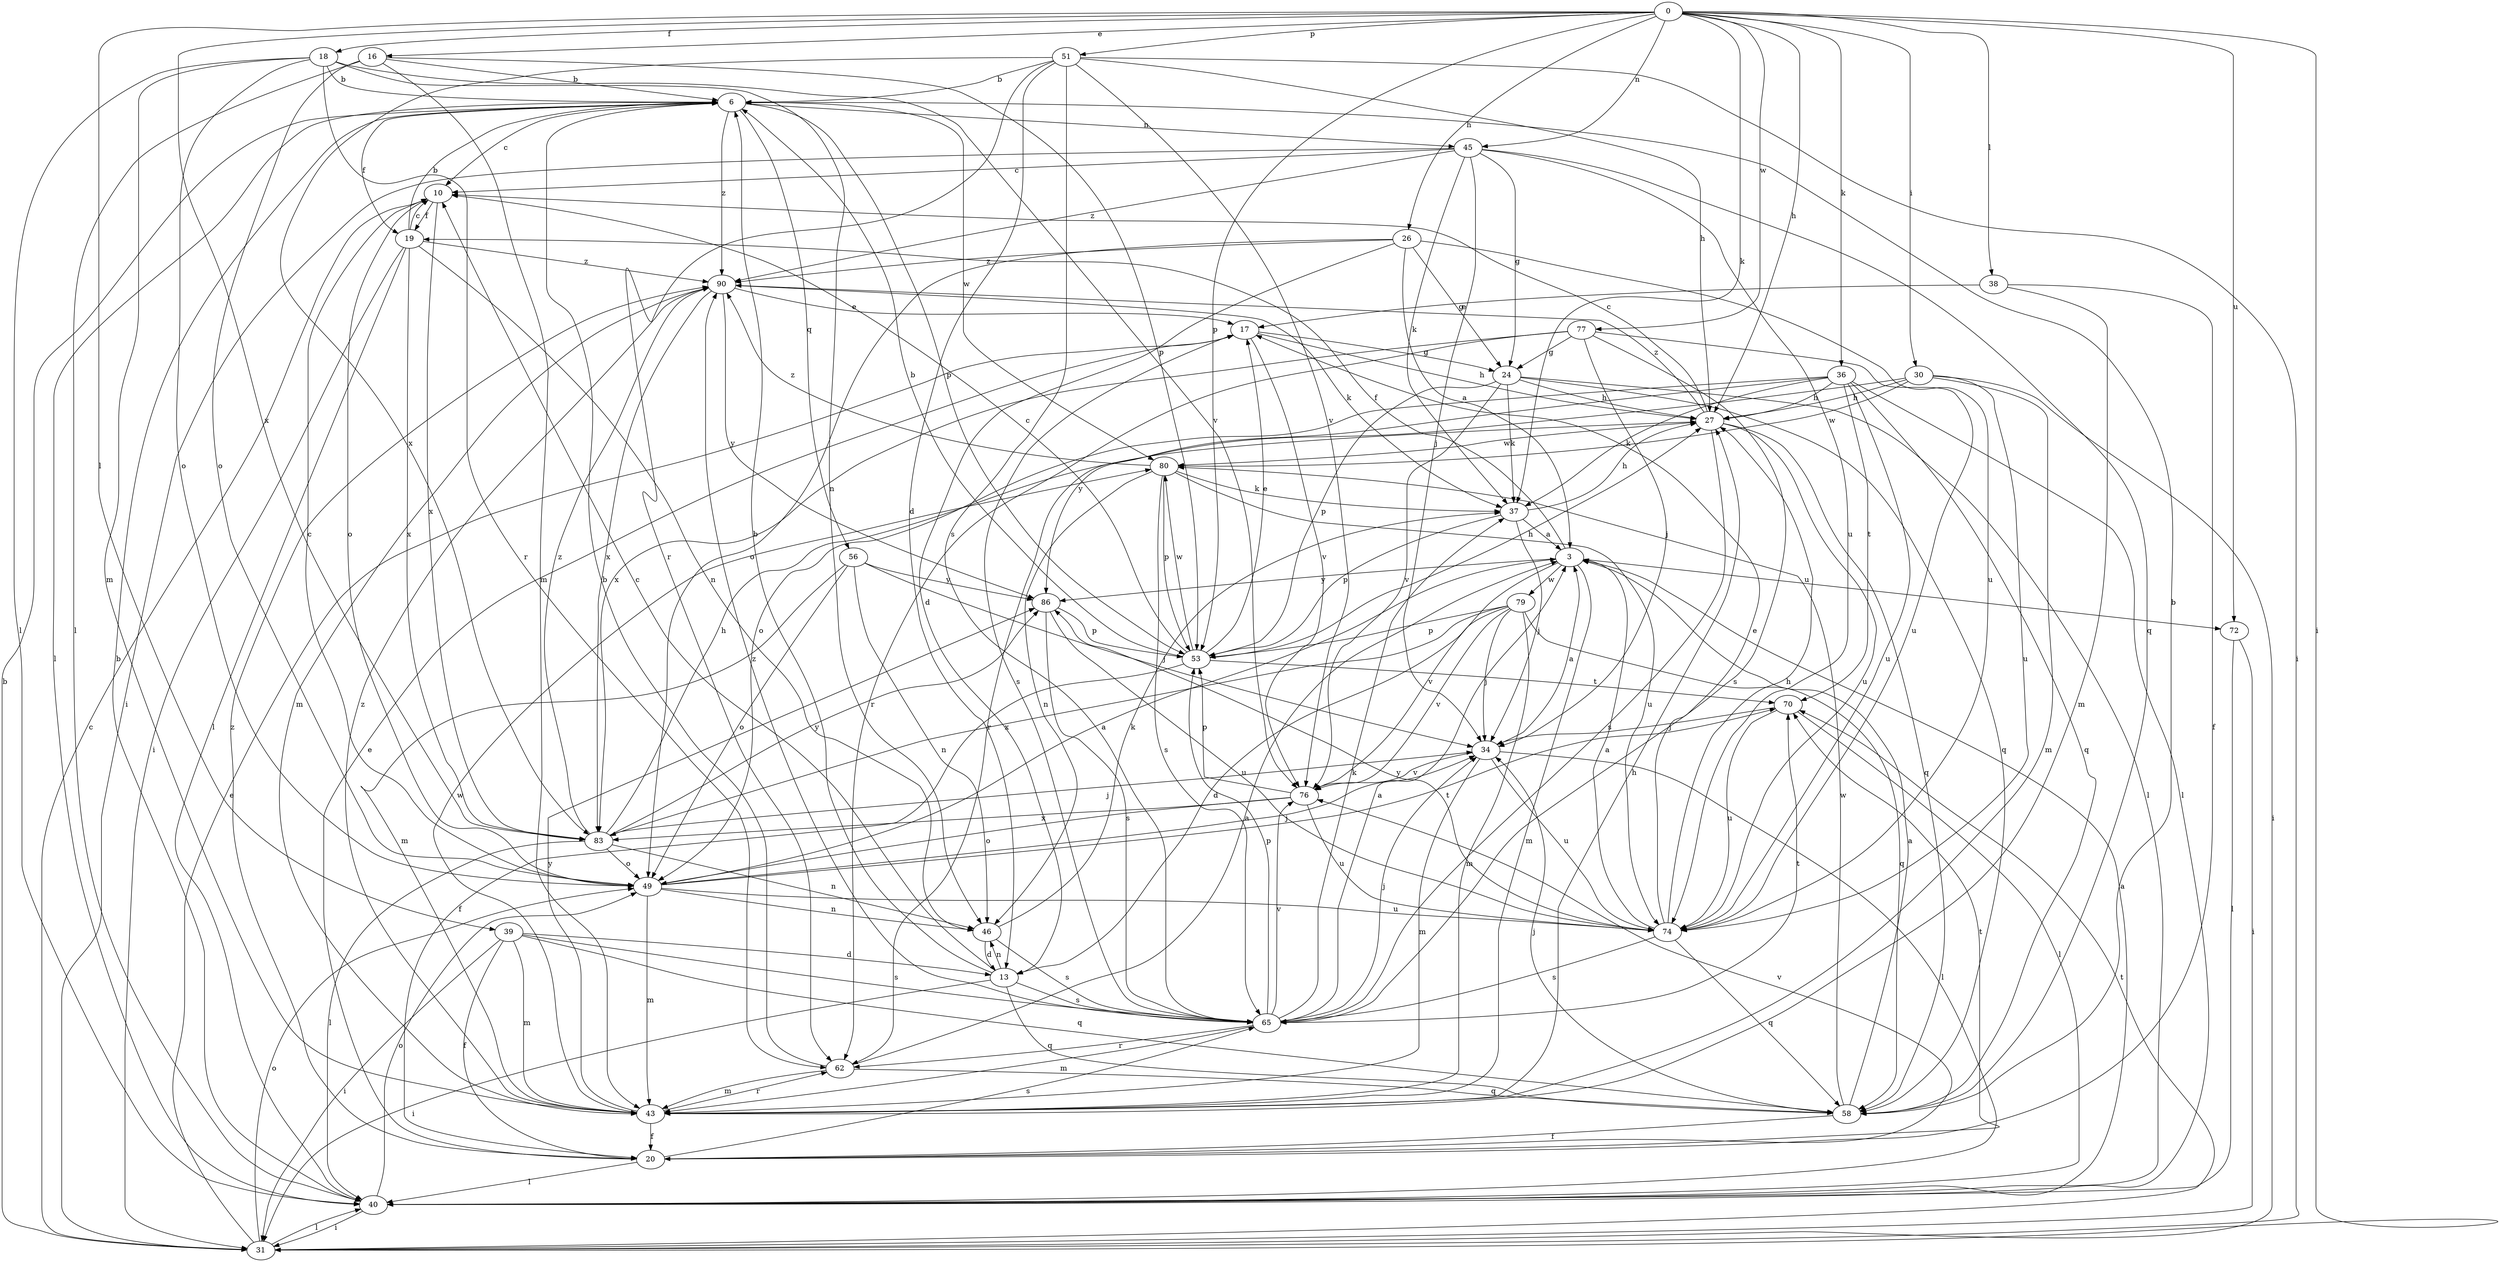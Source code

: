 strict digraph  {
0;
3;
6;
10;
13;
16;
17;
18;
19;
20;
24;
26;
27;
30;
31;
34;
36;
37;
38;
39;
40;
43;
45;
46;
49;
51;
53;
56;
58;
62;
65;
70;
72;
74;
76;
77;
79;
80;
83;
86;
90;
0 -> 16  [label=e];
0 -> 18  [label=f];
0 -> 26  [label=h];
0 -> 27  [label=h];
0 -> 30  [label=i];
0 -> 31  [label=i];
0 -> 36  [label=k];
0 -> 37  [label=k];
0 -> 38  [label=l];
0 -> 39  [label=l];
0 -> 45  [label=n];
0 -> 51  [label=p];
0 -> 53  [label=p];
0 -> 72  [label=u];
0 -> 77  [label=w];
0 -> 83  [label=x];
3 -> 19  [label=f];
3 -> 43  [label=m];
3 -> 72  [label=u];
3 -> 76  [label=v];
3 -> 79  [label=w];
3 -> 86  [label=y];
6 -> 10  [label=c];
6 -> 19  [label=f];
6 -> 40  [label=l];
6 -> 45  [label=n];
6 -> 53  [label=p];
6 -> 56  [label=q];
6 -> 80  [label=w];
6 -> 90  [label=z];
10 -> 19  [label=f];
10 -> 49  [label=o];
10 -> 83  [label=x];
13 -> 6  [label=b];
13 -> 10  [label=c];
13 -> 31  [label=i];
13 -> 46  [label=n];
13 -> 58  [label=q];
13 -> 65  [label=s];
16 -> 6  [label=b];
16 -> 40  [label=l];
16 -> 43  [label=m];
16 -> 49  [label=o];
16 -> 53  [label=p];
17 -> 24  [label=g];
17 -> 27  [label=h];
17 -> 65  [label=s];
17 -> 76  [label=v];
18 -> 6  [label=b];
18 -> 40  [label=l];
18 -> 43  [label=m];
18 -> 46  [label=n];
18 -> 49  [label=o];
18 -> 62  [label=r];
18 -> 76  [label=v];
19 -> 6  [label=b];
19 -> 10  [label=c];
19 -> 31  [label=i];
19 -> 40  [label=l];
19 -> 46  [label=n];
19 -> 83  [label=x];
19 -> 90  [label=z];
20 -> 17  [label=e];
20 -> 40  [label=l];
20 -> 65  [label=s];
20 -> 70  [label=t];
20 -> 76  [label=v];
20 -> 90  [label=z];
24 -> 27  [label=h];
24 -> 37  [label=k];
24 -> 40  [label=l];
24 -> 53  [label=p];
24 -> 58  [label=q];
24 -> 76  [label=v];
26 -> 3  [label=a];
26 -> 13  [label=d];
26 -> 24  [label=g];
26 -> 49  [label=o];
26 -> 74  [label=u];
26 -> 90  [label=z];
27 -> 10  [label=c];
27 -> 58  [label=q];
27 -> 65  [label=s];
27 -> 74  [label=u];
27 -> 80  [label=w];
27 -> 90  [label=z];
30 -> 27  [label=h];
30 -> 31  [label=i];
30 -> 43  [label=m];
30 -> 62  [label=r];
30 -> 74  [label=u];
30 -> 80  [label=w];
31 -> 6  [label=b];
31 -> 10  [label=c];
31 -> 17  [label=e];
31 -> 40  [label=l];
31 -> 49  [label=o];
31 -> 70  [label=t];
34 -> 3  [label=a];
34 -> 40  [label=l];
34 -> 43  [label=m];
34 -> 74  [label=u];
34 -> 76  [label=v];
36 -> 27  [label=h];
36 -> 37  [label=k];
36 -> 40  [label=l];
36 -> 49  [label=o];
36 -> 58  [label=q];
36 -> 70  [label=t];
36 -> 74  [label=u];
36 -> 86  [label=y];
37 -> 3  [label=a];
37 -> 27  [label=h];
37 -> 34  [label=j];
37 -> 53  [label=p];
38 -> 17  [label=e];
38 -> 20  [label=f];
38 -> 43  [label=m];
39 -> 13  [label=d];
39 -> 20  [label=f];
39 -> 31  [label=i];
39 -> 43  [label=m];
39 -> 58  [label=q];
39 -> 65  [label=s];
40 -> 3  [label=a];
40 -> 6  [label=b];
40 -> 31  [label=i];
40 -> 49  [label=o];
43 -> 20  [label=f];
43 -> 27  [label=h];
43 -> 62  [label=r];
43 -> 80  [label=w];
43 -> 86  [label=y];
43 -> 90  [label=z];
45 -> 10  [label=c];
45 -> 24  [label=g];
45 -> 31  [label=i];
45 -> 34  [label=j];
45 -> 37  [label=k];
45 -> 58  [label=q];
45 -> 74  [label=u];
45 -> 90  [label=z];
46 -> 13  [label=d];
46 -> 37  [label=k];
46 -> 65  [label=s];
49 -> 3  [label=a];
49 -> 10  [label=c];
49 -> 34  [label=j];
49 -> 43  [label=m];
49 -> 46  [label=n];
49 -> 70  [label=t];
49 -> 74  [label=u];
51 -> 6  [label=b];
51 -> 13  [label=d];
51 -> 27  [label=h];
51 -> 31  [label=i];
51 -> 62  [label=r];
51 -> 65  [label=s];
51 -> 76  [label=v];
51 -> 83  [label=x];
53 -> 6  [label=b];
53 -> 10  [label=c];
53 -> 17  [label=e];
53 -> 20  [label=f];
53 -> 27  [label=h];
53 -> 70  [label=t];
53 -> 80  [label=w];
56 -> 34  [label=j];
56 -> 43  [label=m];
56 -> 46  [label=n];
56 -> 49  [label=o];
56 -> 86  [label=y];
58 -> 3  [label=a];
58 -> 6  [label=b];
58 -> 20  [label=f];
58 -> 34  [label=j];
58 -> 80  [label=w];
62 -> 3  [label=a];
62 -> 6  [label=b];
62 -> 43  [label=m];
62 -> 58  [label=q];
65 -> 3  [label=a];
65 -> 34  [label=j];
65 -> 37  [label=k];
65 -> 43  [label=m];
65 -> 53  [label=p];
65 -> 62  [label=r];
65 -> 70  [label=t];
65 -> 76  [label=v];
65 -> 90  [label=z];
70 -> 34  [label=j];
70 -> 40  [label=l];
70 -> 74  [label=u];
72 -> 31  [label=i];
72 -> 40  [label=l];
74 -> 3  [label=a];
74 -> 17  [label=e];
74 -> 27  [label=h];
74 -> 58  [label=q];
74 -> 65  [label=s];
74 -> 86  [label=y];
76 -> 49  [label=o];
76 -> 53  [label=p];
76 -> 74  [label=u];
76 -> 83  [label=x];
77 -> 24  [label=g];
77 -> 34  [label=j];
77 -> 62  [label=r];
77 -> 65  [label=s];
77 -> 74  [label=u];
77 -> 83  [label=x];
79 -> 13  [label=d];
79 -> 34  [label=j];
79 -> 43  [label=m];
79 -> 53  [label=p];
79 -> 58  [label=q];
79 -> 76  [label=v];
79 -> 83  [label=x];
80 -> 37  [label=k];
80 -> 46  [label=n];
80 -> 53  [label=p];
80 -> 65  [label=s];
80 -> 74  [label=u];
80 -> 90  [label=z];
83 -> 27  [label=h];
83 -> 34  [label=j];
83 -> 40  [label=l];
83 -> 46  [label=n];
83 -> 49  [label=o];
83 -> 86  [label=y];
83 -> 90  [label=z];
86 -> 53  [label=p];
86 -> 65  [label=s];
86 -> 74  [label=u];
90 -> 17  [label=e];
90 -> 37  [label=k];
90 -> 43  [label=m];
90 -> 83  [label=x];
90 -> 86  [label=y];
}
